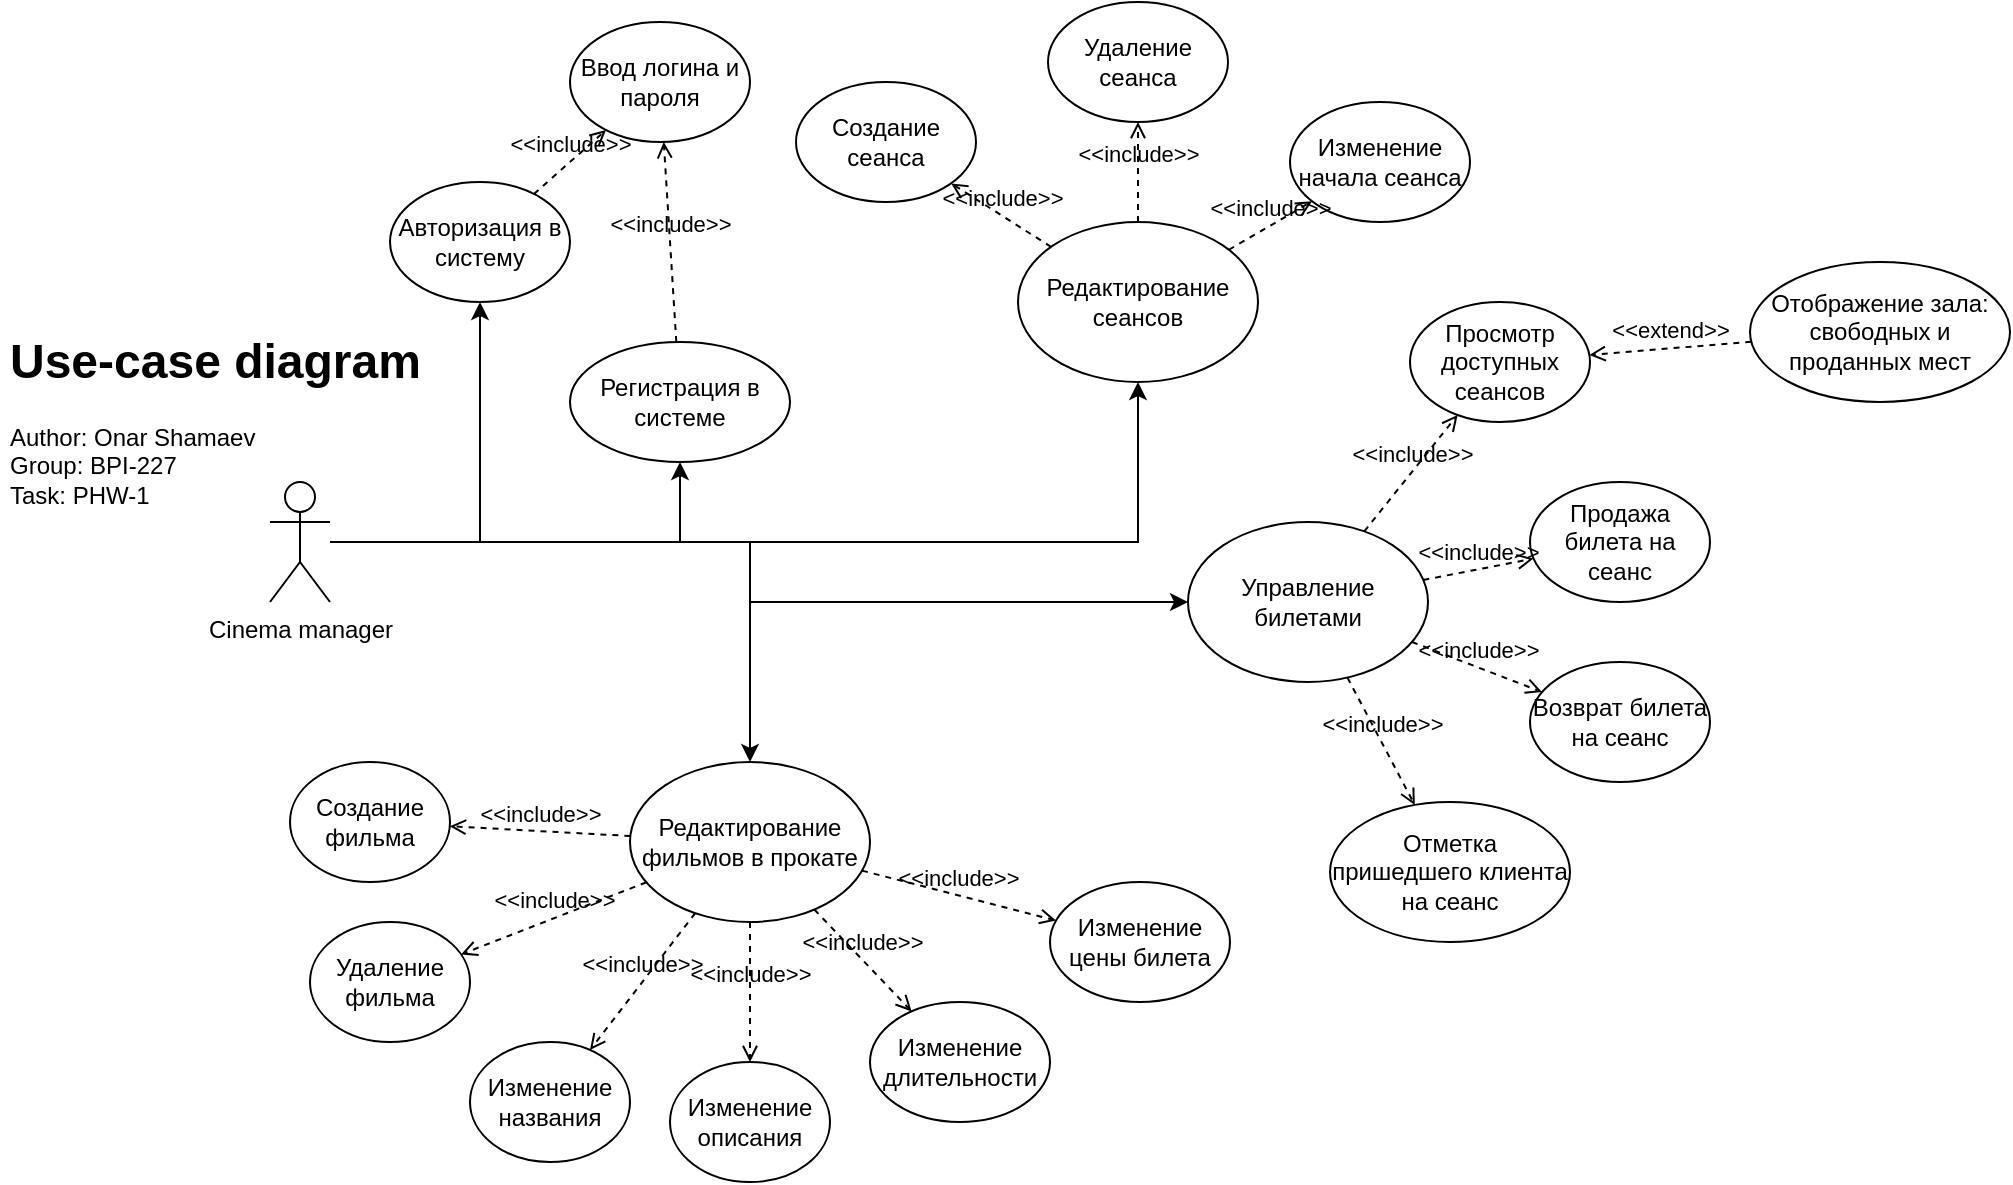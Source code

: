 <mxfile version="22.1.11" type="device">
  <diagram name="Страница — 1" id="p94cU17RBTBdPufWF0xh">
    <mxGraphModel dx="1994" dy="1841" grid="1" gridSize="10" guides="1" tooltips="1" connect="1" arrows="1" fold="1" page="1" pageScale="1" pageWidth="827" pageHeight="1169" math="0" shadow="0">
      <root>
        <mxCell id="0" />
        <mxCell id="1" parent="0" />
        <mxCell id="ta_FHD9PBKfFCOiR7_9L-4" style="edgeStyle=orthogonalEdgeStyle;rounded=0;orthogonalLoop=1;jettySize=auto;html=1;" edge="1" parent="1" source="ta_FHD9PBKfFCOiR7_9L-1" target="ta_FHD9PBKfFCOiR7_9L-2">
          <mxGeometry relative="1" as="geometry" />
        </mxCell>
        <mxCell id="ta_FHD9PBKfFCOiR7_9L-5" style="edgeStyle=orthogonalEdgeStyle;rounded=0;orthogonalLoop=1;jettySize=auto;html=1;" edge="1" parent="1" source="ta_FHD9PBKfFCOiR7_9L-1" target="ta_FHD9PBKfFCOiR7_9L-3">
          <mxGeometry relative="1" as="geometry" />
        </mxCell>
        <mxCell id="ta_FHD9PBKfFCOiR7_9L-22" style="edgeStyle=orthogonalEdgeStyle;rounded=0;orthogonalLoop=1;jettySize=auto;html=1;" edge="1" parent="1" source="ta_FHD9PBKfFCOiR7_9L-1" target="ta_FHD9PBKfFCOiR7_9L-17">
          <mxGeometry relative="1" as="geometry">
            <Array as="points">
              <mxPoint x="300" y="260" />
              <mxPoint x="300" y="290" />
            </Array>
          </mxGeometry>
        </mxCell>
        <mxCell id="ta_FHD9PBKfFCOiR7_9L-23" style="edgeStyle=orthogonalEdgeStyle;rounded=0;orthogonalLoop=1;jettySize=auto;html=1;" edge="1" parent="1" source="ta_FHD9PBKfFCOiR7_9L-1" target="ta_FHD9PBKfFCOiR7_9L-6">
          <mxGeometry relative="1" as="geometry" />
        </mxCell>
        <mxCell id="ta_FHD9PBKfFCOiR7_9L-32" style="edgeStyle=orthogonalEdgeStyle;rounded=0;orthogonalLoop=1;jettySize=auto;html=1;" edge="1" parent="1" source="ta_FHD9PBKfFCOiR7_9L-1" target="ta_FHD9PBKfFCOiR7_9L-12">
          <mxGeometry relative="1" as="geometry">
            <Array as="points">
              <mxPoint x="494" y="260" />
            </Array>
          </mxGeometry>
        </mxCell>
        <mxCell id="ta_FHD9PBKfFCOiR7_9L-1" value="&lt;div&gt;Cinema manager&lt;/div&gt;" style="shape=umlActor;verticalLabelPosition=bottom;verticalAlign=top;html=1;outlineConnect=0;" vertex="1" parent="1">
          <mxGeometry x="60" y="230" width="30" height="60" as="geometry" />
        </mxCell>
        <mxCell id="ta_FHD9PBKfFCOiR7_9L-2" value="Авторизация в систему" style="ellipse;whiteSpace=wrap;html=1;" vertex="1" parent="1">
          <mxGeometry x="120" y="80" width="90" height="60" as="geometry" />
        </mxCell>
        <mxCell id="ta_FHD9PBKfFCOiR7_9L-3" value="Регистрация в системе" style="ellipse;whiteSpace=wrap;html=1;" vertex="1" parent="1">
          <mxGeometry x="210" y="160" width="110" height="60" as="geometry" />
        </mxCell>
        <mxCell id="ta_FHD9PBKfFCOiR7_9L-6" value="Редактирование фильмов в прокате" style="ellipse;whiteSpace=wrap;html=1;" vertex="1" parent="1">
          <mxGeometry x="240" y="370" width="120" height="80" as="geometry" />
        </mxCell>
        <mxCell id="ta_FHD9PBKfFCOiR7_9L-7" value="Создание фильма" style="ellipse;whiteSpace=wrap;html=1;" vertex="1" parent="1">
          <mxGeometry x="70" y="370" width="80" height="60" as="geometry" />
        </mxCell>
        <mxCell id="ta_FHD9PBKfFCOiR7_9L-8" value="Изменение названия" style="ellipse;whiteSpace=wrap;html=1;" vertex="1" parent="1">
          <mxGeometry x="160" y="510" width="80" height="60" as="geometry" />
        </mxCell>
        <mxCell id="ta_FHD9PBKfFCOiR7_9L-9" value="Изменение описания" style="ellipse;whiteSpace=wrap;html=1;" vertex="1" parent="1">
          <mxGeometry x="260" y="520" width="80" height="60" as="geometry" />
        </mxCell>
        <mxCell id="ta_FHD9PBKfFCOiR7_9L-10" value="Изменение длительности" style="ellipse;whiteSpace=wrap;html=1;" vertex="1" parent="1">
          <mxGeometry x="360" y="490" width="90" height="60" as="geometry" />
        </mxCell>
        <mxCell id="ta_FHD9PBKfFCOiR7_9L-11" value="Изменение цены билета" style="ellipse;whiteSpace=wrap;html=1;" vertex="1" parent="1">
          <mxGeometry x="450" y="430" width="90" height="60" as="geometry" />
        </mxCell>
        <mxCell id="ta_FHD9PBKfFCOiR7_9L-12" value="Редактирование сеансов" style="ellipse;whiteSpace=wrap;html=1;" vertex="1" parent="1">
          <mxGeometry x="434" y="100" width="120" height="80" as="geometry" />
        </mxCell>
        <mxCell id="ta_FHD9PBKfFCOiR7_9L-13" value="Создание сеанса" style="ellipse;whiteSpace=wrap;html=1;" vertex="1" parent="1">
          <mxGeometry x="323" y="30" width="90" height="60" as="geometry" />
        </mxCell>
        <mxCell id="ta_FHD9PBKfFCOiR7_9L-14" value="Изменение начала сеанса" style="ellipse;whiteSpace=wrap;html=1;" vertex="1" parent="1">
          <mxGeometry x="570" y="40" width="90" height="60" as="geometry" />
        </mxCell>
        <mxCell id="ta_FHD9PBKfFCOiR7_9L-15" value="Удаление фильма" style="ellipse;whiteSpace=wrap;html=1;" vertex="1" parent="1">
          <mxGeometry x="80" y="450" width="80" height="60" as="geometry" />
        </mxCell>
        <mxCell id="ta_FHD9PBKfFCOiR7_9L-16" value="Удаление сеанса" style="ellipse;whiteSpace=wrap;html=1;" vertex="1" parent="1">
          <mxGeometry x="449" y="-10" width="90" height="60" as="geometry" />
        </mxCell>
        <mxCell id="ta_FHD9PBKfFCOiR7_9L-17" value="Управление билетами" style="ellipse;whiteSpace=wrap;html=1;" vertex="1" parent="1">
          <mxGeometry x="519" y="250" width="120" height="80" as="geometry" />
        </mxCell>
        <mxCell id="ta_FHD9PBKfFCOiR7_9L-18" value="Просмотр доступных сеансов" style="ellipse;whiteSpace=wrap;html=1;" vertex="1" parent="1">
          <mxGeometry x="630" y="140" width="90" height="60" as="geometry" />
        </mxCell>
        <mxCell id="ta_FHD9PBKfFCOiR7_9L-19" value="Продажа билета на сеанс" style="ellipse;whiteSpace=wrap;html=1;" vertex="1" parent="1">
          <mxGeometry x="690" y="230" width="90" height="60" as="geometry" />
        </mxCell>
        <mxCell id="ta_FHD9PBKfFCOiR7_9L-20" value="Возврат билета на сеанс" style="ellipse;whiteSpace=wrap;html=1;" vertex="1" parent="1">
          <mxGeometry x="690" y="320" width="90" height="60" as="geometry" />
        </mxCell>
        <mxCell id="ta_FHD9PBKfFCOiR7_9L-21" value="Отметка пришедшего клиента на сеанс" style="ellipse;whiteSpace=wrap;html=1;" vertex="1" parent="1">
          <mxGeometry x="590" y="390" width="120" height="70" as="geometry" />
        </mxCell>
        <mxCell id="ta_FHD9PBKfFCOiR7_9L-24" value="&lt;h1&gt;Use-case diagram&lt;br&gt;&lt;/h1&gt;&lt;p&gt;Author: Onar Shamaev&lt;br&gt;Group: BPI-227&lt;br&gt;Task: PHW-1&lt;br&gt;&lt;/p&gt;" style="text;html=1;strokeColor=none;fillColor=none;spacing=5;spacingTop=-20;whiteSpace=wrap;overflow=hidden;rounded=0;" vertex="1" parent="1">
          <mxGeometry x="-75" y="150" width="225" height="120" as="geometry" />
        </mxCell>
        <mxCell id="ta_FHD9PBKfFCOiR7_9L-25" value="&amp;lt;&amp;lt;include&amp;gt;&amp;gt;" style="html=1;verticalAlign=bottom;labelBackgroundColor=none;endArrow=open;endFill=0;dashed=1;rounded=0;" edge="1" parent="1" source="ta_FHD9PBKfFCOiR7_9L-6" target="ta_FHD9PBKfFCOiR7_9L-11">
          <mxGeometry width="160" relative="1" as="geometry">
            <mxPoint x="370" y="380" as="sourcePoint" />
            <mxPoint x="530" y="380" as="targetPoint" />
          </mxGeometry>
        </mxCell>
        <mxCell id="ta_FHD9PBKfFCOiR7_9L-26" value="&amp;lt;&amp;lt;include&amp;gt;&amp;gt;" style="html=1;verticalAlign=bottom;labelBackgroundColor=none;endArrow=open;endFill=0;dashed=1;rounded=0;" edge="1" parent="1" source="ta_FHD9PBKfFCOiR7_9L-6" target="ta_FHD9PBKfFCOiR7_9L-10">
          <mxGeometry width="160" relative="1" as="geometry">
            <mxPoint x="300" y="480" as="sourcePoint" />
            <mxPoint x="460" y="480" as="targetPoint" />
          </mxGeometry>
        </mxCell>
        <mxCell id="ta_FHD9PBKfFCOiR7_9L-27" value="&amp;lt;&amp;lt;include&amp;gt;&amp;gt;" style="html=1;verticalAlign=bottom;labelBackgroundColor=none;endArrow=open;endFill=0;dashed=1;rounded=0;" edge="1" parent="1" source="ta_FHD9PBKfFCOiR7_9L-6" target="ta_FHD9PBKfFCOiR7_9L-9">
          <mxGeometry width="160" relative="1" as="geometry">
            <mxPoint x="200" y="330" as="sourcePoint" />
            <mxPoint x="360" y="330" as="targetPoint" />
          </mxGeometry>
        </mxCell>
        <mxCell id="ta_FHD9PBKfFCOiR7_9L-28" value="&amp;lt;&amp;lt;include&amp;gt;&amp;gt;" style="html=1;verticalAlign=bottom;labelBackgroundColor=none;endArrow=open;endFill=0;dashed=1;rounded=0;" edge="1" parent="1" source="ta_FHD9PBKfFCOiR7_9L-6" target="ta_FHD9PBKfFCOiR7_9L-8">
          <mxGeometry width="160" relative="1" as="geometry">
            <mxPoint x="200" y="460" as="sourcePoint" />
            <mxPoint x="360" y="460" as="targetPoint" />
          </mxGeometry>
        </mxCell>
        <mxCell id="ta_FHD9PBKfFCOiR7_9L-29" value="&amp;lt;&amp;lt;include&amp;gt;&amp;gt;" style="html=1;verticalAlign=bottom;labelBackgroundColor=none;endArrow=open;endFill=0;dashed=1;rounded=0;" edge="1" parent="1" source="ta_FHD9PBKfFCOiR7_9L-6" target="ta_FHD9PBKfFCOiR7_9L-15">
          <mxGeometry width="160" relative="1" as="geometry">
            <mxPoint x="180" y="350" as="sourcePoint" />
            <mxPoint x="340" y="350" as="targetPoint" />
          </mxGeometry>
        </mxCell>
        <mxCell id="ta_FHD9PBKfFCOiR7_9L-30" value="&amp;lt;&amp;lt;include&amp;gt;&amp;gt;" style="html=1;verticalAlign=bottom;labelBackgroundColor=none;endArrow=open;endFill=0;dashed=1;rounded=0;" edge="1" parent="1" source="ta_FHD9PBKfFCOiR7_9L-6" target="ta_FHD9PBKfFCOiR7_9L-7">
          <mxGeometry width="160" relative="1" as="geometry">
            <mxPoint x="250" y="360" as="sourcePoint" />
            <mxPoint x="410" y="360" as="targetPoint" />
          </mxGeometry>
        </mxCell>
        <mxCell id="ta_FHD9PBKfFCOiR7_9L-31" value="Ввод логина и пароля" style="ellipse;whiteSpace=wrap;html=1;" vertex="1" parent="1">
          <mxGeometry x="210" width="90" height="60" as="geometry" />
        </mxCell>
        <mxCell id="ta_FHD9PBKfFCOiR7_9L-33" value="&amp;lt;&amp;lt;include&amp;gt;&amp;gt;" style="html=1;verticalAlign=bottom;labelBackgroundColor=none;endArrow=open;endFill=0;dashed=1;rounded=0;" edge="1" parent="1" source="ta_FHD9PBKfFCOiR7_9L-2" target="ta_FHD9PBKfFCOiR7_9L-31">
          <mxGeometry width="160" relative="1" as="geometry">
            <mxPoint x="280" y="130" as="sourcePoint" />
            <mxPoint x="440" y="130" as="targetPoint" />
          </mxGeometry>
        </mxCell>
        <mxCell id="ta_FHD9PBKfFCOiR7_9L-34" value="&amp;lt;&amp;lt;include&amp;gt;&amp;gt;" style="html=1;verticalAlign=bottom;labelBackgroundColor=none;endArrow=open;endFill=0;dashed=1;rounded=0;" edge="1" parent="1" source="ta_FHD9PBKfFCOiR7_9L-3" target="ta_FHD9PBKfFCOiR7_9L-31">
          <mxGeometry width="160" relative="1" as="geometry">
            <mxPoint x="310" y="150" as="sourcePoint" />
            <mxPoint x="470" y="150" as="targetPoint" />
          </mxGeometry>
        </mxCell>
        <mxCell id="ta_FHD9PBKfFCOiR7_9L-35" value="&amp;lt;&amp;lt;include&amp;gt;&amp;gt;" style="html=1;verticalAlign=bottom;labelBackgroundColor=none;endArrow=open;endFill=0;dashed=1;rounded=0;" edge="1" parent="1" source="ta_FHD9PBKfFCOiR7_9L-12" target="ta_FHD9PBKfFCOiR7_9L-13">
          <mxGeometry width="160" relative="1" as="geometry">
            <mxPoint x="450" y="70" as="sourcePoint" />
            <mxPoint x="610" y="70" as="targetPoint" />
          </mxGeometry>
        </mxCell>
        <mxCell id="ta_FHD9PBKfFCOiR7_9L-36" value="&amp;lt;&amp;lt;include&amp;gt;&amp;gt;" style="html=1;verticalAlign=bottom;labelBackgroundColor=none;endArrow=open;endFill=0;dashed=1;rounded=0;" edge="1" parent="1" source="ta_FHD9PBKfFCOiR7_9L-12" target="ta_FHD9PBKfFCOiR7_9L-16">
          <mxGeometry width="160" relative="1" as="geometry">
            <mxPoint x="390" y="160" as="sourcePoint" />
            <mxPoint x="550" y="160" as="targetPoint" />
          </mxGeometry>
        </mxCell>
        <mxCell id="ta_FHD9PBKfFCOiR7_9L-37" value="&amp;lt;&amp;lt;include&amp;gt;&amp;gt;" style="html=1;verticalAlign=bottom;labelBackgroundColor=none;endArrow=open;endFill=0;dashed=1;rounded=0;" edge="1" parent="1" source="ta_FHD9PBKfFCOiR7_9L-12" target="ta_FHD9PBKfFCOiR7_9L-14">
          <mxGeometry width="160" relative="1" as="geometry">
            <mxPoint x="610" y="130" as="sourcePoint" />
            <mxPoint x="770" y="130" as="targetPoint" />
          </mxGeometry>
        </mxCell>
        <mxCell id="ta_FHD9PBKfFCOiR7_9L-38" value="&amp;lt;&amp;lt;include&amp;gt;&amp;gt;" style="html=1;verticalAlign=bottom;labelBackgroundColor=none;endArrow=open;endFill=0;dashed=1;rounded=0;" edge="1" parent="1" source="ta_FHD9PBKfFCOiR7_9L-17" target="ta_FHD9PBKfFCOiR7_9L-18">
          <mxGeometry width="160" relative="1" as="geometry">
            <mxPoint x="530" y="210" as="sourcePoint" />
            <mxPoint x="690" y="210" as="targetPoint" />
          </mxGeometry>
        </mxCell>
        <mxCell id="ta_FHD9PBKfFCOiR7_9L-39" value="&amp;lt;&amp;lt;include&amp;gt;&amp;gt;" style="html=1;verticalAlign=bottom;labelBackgroundColor=none;endArrow=open;endFill=0;dashed=1;rounded=0;" edge="1" parent="1" source="ta_FHD9PBKfFCOiR7_9L-17" target="ta_FHD9PBKfFCOiR7_9L-19">
          <mxGeometry width="160" relative="1" as="geometry">
            <mxPoint x="440" y="380" as="sourcePoint" />
            <mxPoint x="600" y="380" as="targetPoint" />
          </mxGeometry>
        </mxCell>
        <mxCell id="ta_FHD9PBKfFCOiR7_9L-40" value="&amp;lt;&amp;lt;include&amp;gt;&amp;gt;" style="html=1;verticalAlign=bottom;labelBackgroundColor=none;endArrow=open;endFill=0;dashed=1;rounded=0;" edge="1" parent="1" source="ta_FHD9PBKfFCOiR7_9L-17" target="ta_FHD9PBKfFCOiR7_9L-20">
          <mxGeometry width="160" relative="1" as="geometry">
            <mxPoint x="600" y="350" as="sourcePoint" />
            <mxPoint x="760" y="350" as="targetPoint" />
          </mxGeometry>
        </mxCell>
        <mxCell id="ta_FHD9PBKfFCOiR7_9L-41" value="&amp;lt;&amp;lt;include&amp;gt;&amp;gt;" style="html=1;verticalAlign=bottom;labelBackgroundColor=none;endArrow=open;endFill=0;dashed=1;rounded=0;" edge="1" parent="1" source="ta_FHD9PBKfFCOiR7_9L-17" target="ta_FHD9PBKfFCOiR7_9L-21">
          <mxGeometry width="160" relative="1" as="geometry">
            <mxPoint x="540" y="360" as="sourcePoint" />
            <mxPoint x="700" y="360" as="targetPoint" />
          </mxGeometry>
        </mxCell>
        <mxCell id="ta_FHD9PBKfFCOiR7_9L-42" value="Отображение зала: свободных и проданных мест" style="ellipse;whiteSpace=wrap;html=1;" vertex="1" parent="1">
          <mxGeometry x="800" y="120" width="130" height="70" as="geometry" />
        </mxCell>
        <mxCell id="ta_FHD9PBKfFCOiR7_9L-44" value="&amp;lt;&amp;lt;extend&amp;gt;&amp;gt;" style="html=1;verticalAlign=bottom;labelBackgroundColor=none;endArrow=open;endFill=0;dashed=1;rounded=0;" edge="1" parent="1" source="ta_FHD9PBKfFCOiR7_9L-42" target="ta_FHD9PBKfFCOiR7_9L-18">
          <mxGeometry width="160" relative="1" as="geometry">
            <mxPoint x="790" y="80" as="sourcePoint" />
            <mxPoint x="950" y="80" as="targetPoint" />
          </mxGeometry>
        </mxCell>
      </root>
    </mxGraphModel>
  </diagram>
</mxfile>
